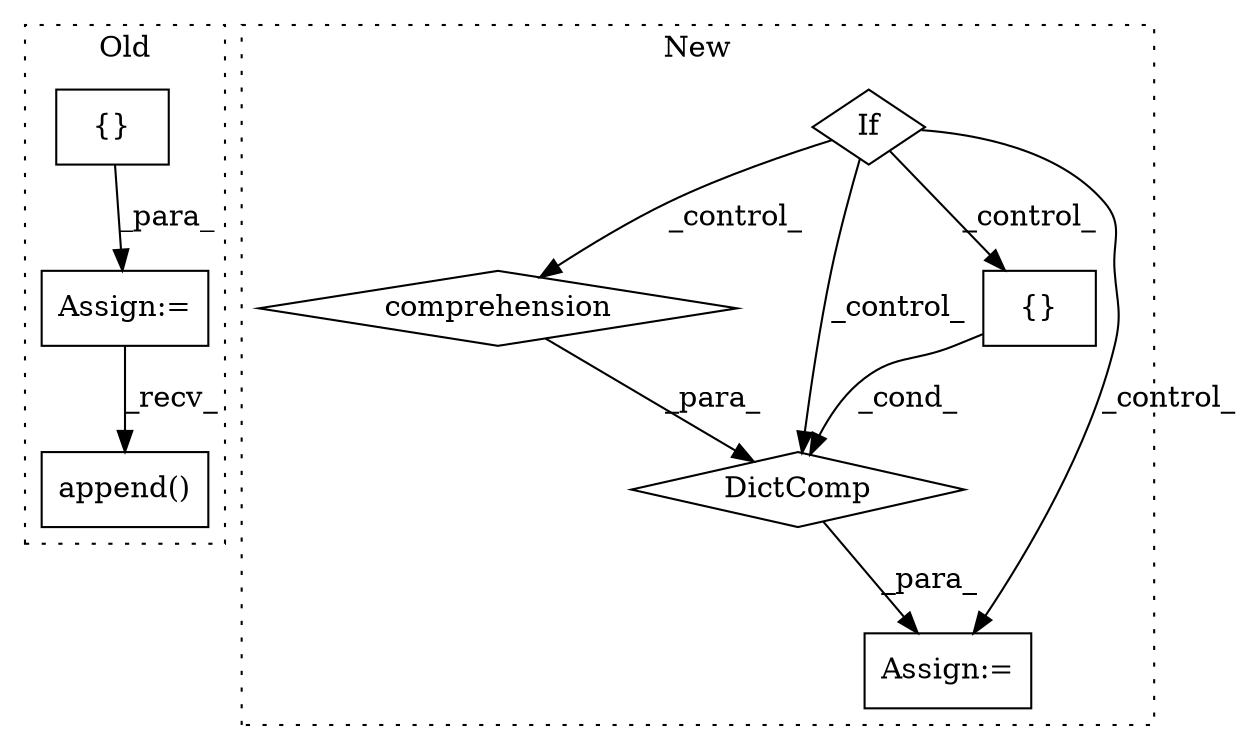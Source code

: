 digraph G {
subgraph cluster0 {
1 [label="append()" a="75" s="961,980" l="14,1" shape="box"];
4 [label="{}" a="59" s="837,837" l="2,1" shape="box"];
5 [label="Assign:=" a="68" s="834" l="3" shape="box"];
label = "Old";
style="dotted";
}
subgraph cluster1 {
2 [label="DictComp" a="84" s="867" l="51" shape="diamond"];
3 [label="comprehension" a="45" s="877" l="3" shape="diamond"];
6 [label="Assign:=" a="68" s="864" l="3" shape="box"];
7 [label="If" a="96" s="667" l="3" shape="diamond"];
8 [label="{}" a="59" s="873,875" l="1,0" shape="box"];
label = "New";
style="dotted";
}
2 -> 6 [label="_para_"];
3 -> 2 [label="_para_"];
4 -> 5 [label="_para_"];
5 -> 1 [label="_recv_"];
7 -> 6 [label="_control_"];
7 -> 8 [label="_control_"];
7 -> 3 [label="_control_"];
7 -> 2 [label="_control_"];
8 -> 2 [label="_cond_"];
}